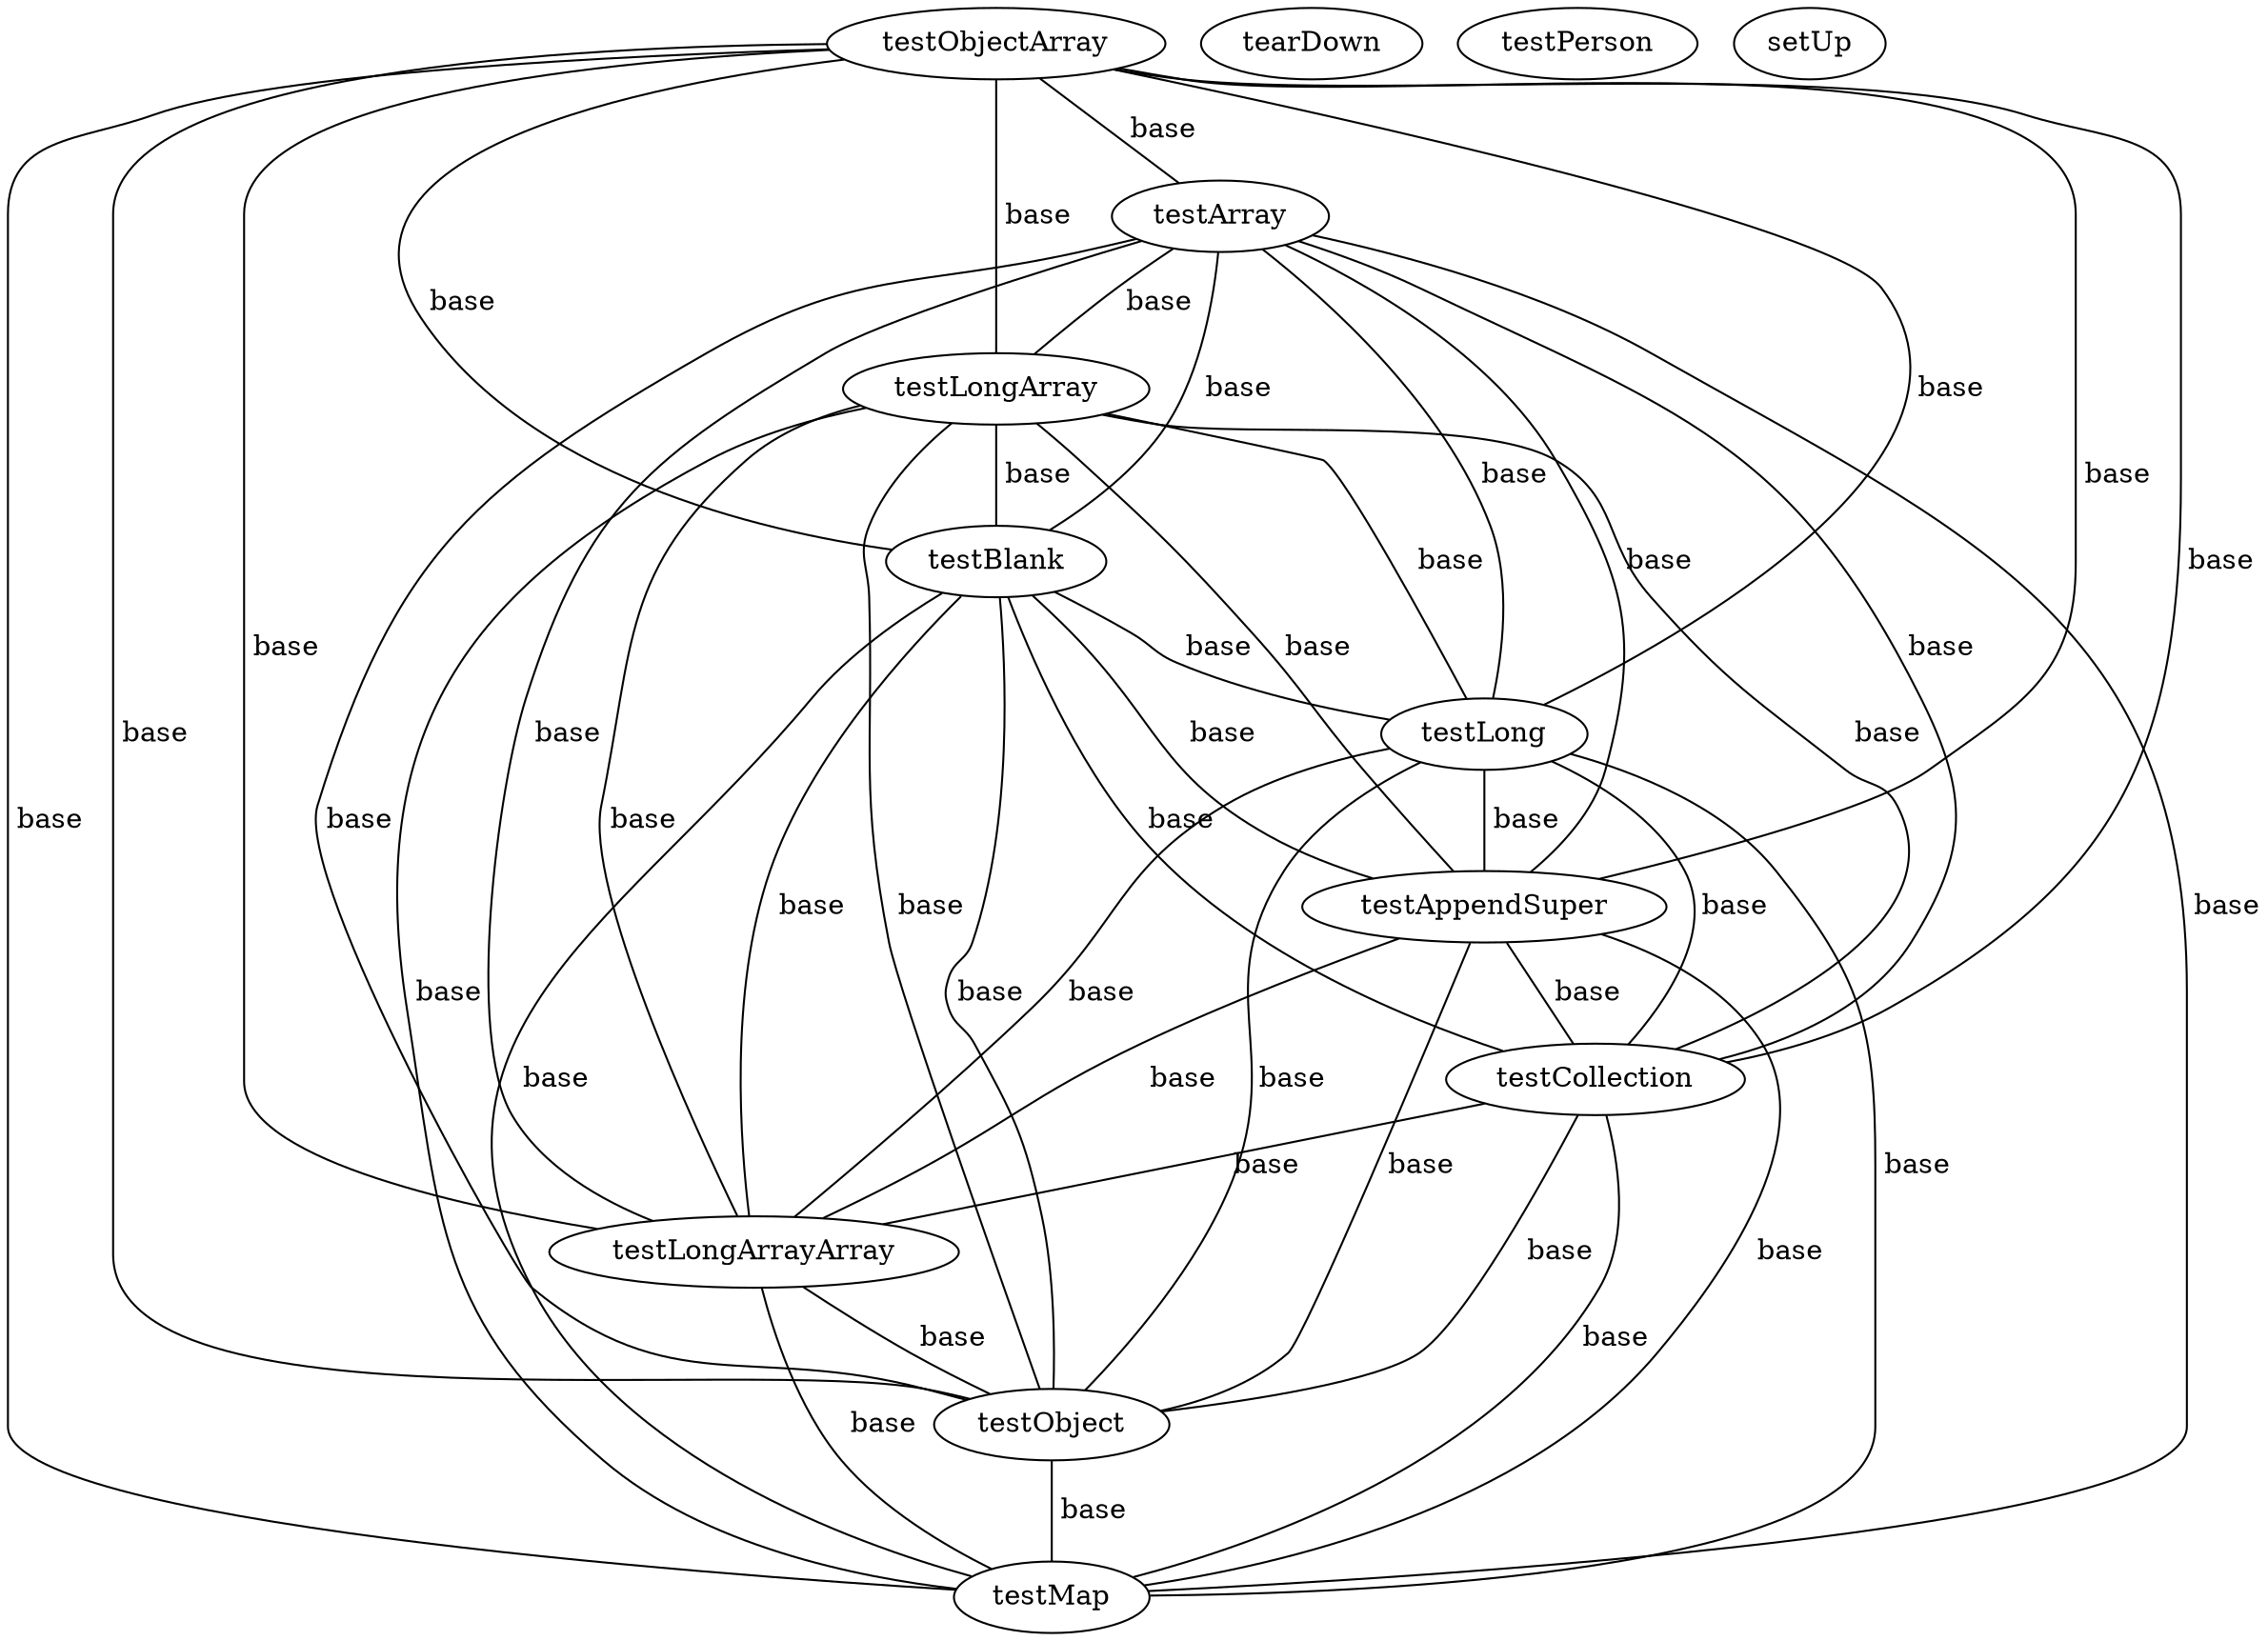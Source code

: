 digraph G {
testObjectArray;
testArray;
testLongArray;
tearDown;
testBlank;
testPerson;
testLong;
testAppendSuper;
testCollection;
testLongArrayArray;
testObject;
setUp;
testMap;
testObjectArray -> testAppendSuper [label=" base", dir=none];
testObjectArray -> testArray [label=" base", dir=none];
testObjectArray -> testCollection [label=" base", dir=none];
testObjectArray -> testLongArrayArray [label=" base", dir=none];
testObjectArray -> testObject [label=" base", dir=none];
testObjectArray -> testMap [label=" base", dir=none];
testObjectArray -> testLongArray [label=" base", dir=none];
testObjectArray -> testBlank [label=" base", dir=none];
testObjectArray -> testLong [label=" base", dir=none];
testAppendSuper -> testCollection [label=" base", dir=none];
testAppendSuper -> testLongArrayArray [label=" base", dir=none];
testAppendSuper -> testObject [label=" base", dir=none];
testAppendSuper -> testMap [label=" base", dir=none];
testArray -> testAppendSuper [label=" base", dir=none];
testArray -> testCollection [label=" base", dir=none];
testArray -> testLongArrayArray [label=" base", dir=none];
testArray -> testObject [label=" base", dir=none];
testArray -> testMap [label=" base", dir=none];
testArray -> testLongArray [label=" base", dir=none];
testArray -> testBlank [label=" base", dir=none];
testArray -> testLong [label=" base", dir=none];
testCollection -> testLongArrayArray [label=" base", dir=none];
testCollection -> testObject [label=" base", dir=none];
testCollection -> testMap [label=" base", dir=none];
testLongArrayArray -> testObject [label=" base", dir=none];
testLongArrayArray -> testMap [label=" base", dir=none];
testObject -> testMap [label=" base", dir=none];
testLongArray -> testAppendSuper [label=" base", dir=none];
testLongArray -> testCollection [label=" base", dir=none];
testLongArray -> testLongArrayArray [label=" base", dir=none];
testLongArray -> testObject [label=" base", dir=none];
testLongArray -> testMap [label=" base", dir=none];
testLongArray -> testBlank [label=" base", dir=none];
testLongArray -> testLong [label=" base", dir=none];
testBlank -> testAppendSuper [label=" base", dir=none];
testBlank -> testCollection [label=" base", dir=none];
testBlank -> testLongArrayArray [label=" base", dir=none];
testBlank -> testObject [label=" base", dir=none];
testBlank -> testMap [label=" base", dir=none];
testBlank -> testLong [label=" base", dir=none];
testLong -> testAppendSuper [label=" base", dir=none];
testLong -> testCollection [label=" base", dir=none];
testLong -> testLongArrayArray [label=" base", dir=none];
testLong -> testObject [label=" base", dir=none];
testLong -> testMap [label=" base", dir=none];
}